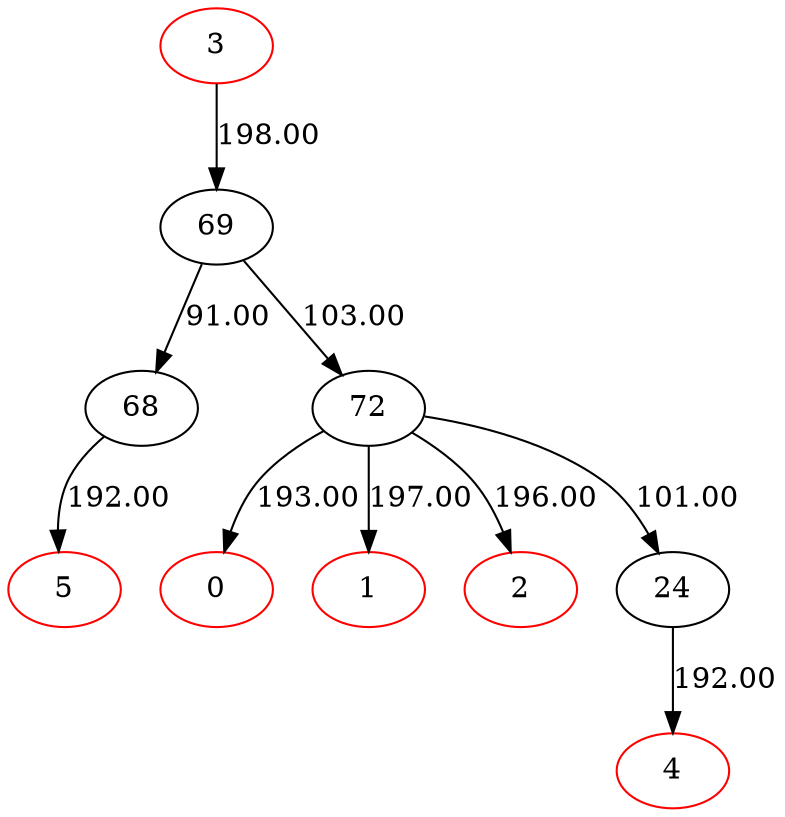 digraph {
0[color=red]
1[color=red]
2[color=red]
3[color=red]
4[color=red]
68[color=black]
5[color=red]
69[color=black]
24[color=black]
72[color=black]
72->24[label=101.00]
3->69[label=198.00]
72->0[label=193.00]
72->1[label=197.00]
68->5[label=192.00]
69->68[label=91.00]
72->2[label=196.00]
24->4[label=192.00]
69->72[label=103.00]
}